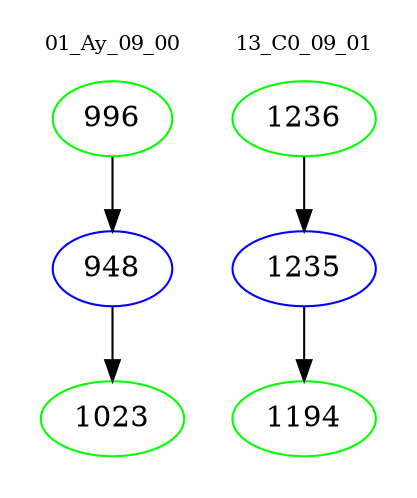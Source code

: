 digraph{
subgraph cluster_0 {
color = white
label = "01_Ay_09_00";
fontsize=10;
T0_996 [label="996", color="green"]
T0_996 -> T0_948 [color="black"]
T0_948 [label="948", color="blue"]
T0_948 -> T0_1023 [color="black"]
T0_1023 [label="1023", color="green"]
}
subgraph cluster_1 {
color = white
label = "13_C0_09_01";
fontsize=10;
T1_1236 [label="1236", color="green"]
T1_1236 -> T1_1235 [color="black"]
T1_1235 [label="1235", color="blue"]
T1_1235 -> T1_1194 [color="black"]
T1_1194 [label="1194", color="green"]
}
}
